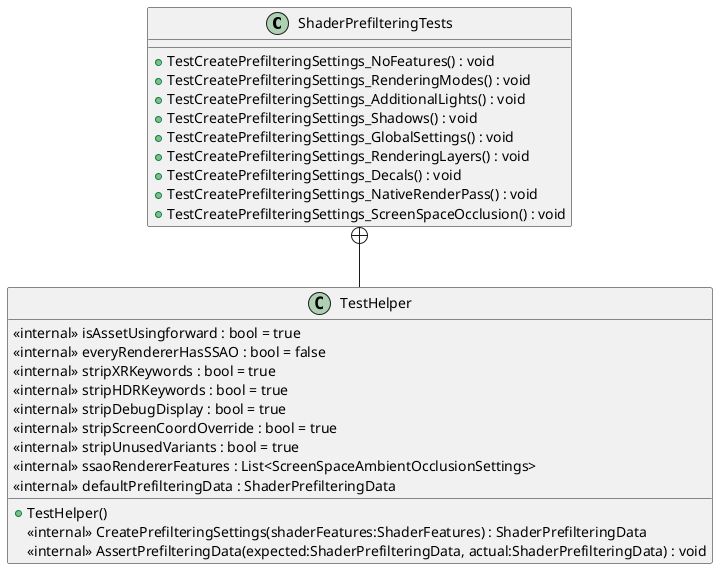 @startuml
class ShaderPrefilteringTests {
    + TestCreatePrefilteringSettings_NoFeatures() : void
    + TestCreatePrefilteringSettings_RenderingModes() : void
    + TestCreatePrefilteringSettings_AdditionalLights() : void
    + TestCreatePrefilteringSettings_Shadows() : void
    + TestCreatePrefilteringSettings_GlobalSettings() : void
    + TestCreatePrefilteringSettings_RenderingLayers() : void
    + TestCreatePrefilteringSettings_Decals() : void
    + TestCreatePrefilteringSettings_NativeRenderPass() : void
    + TestCreatePrefilteringSettings_ScreenSpaceOcclusion() : void
}
class TestHelper {
    <<internal>> isAssetUsingforward : bool = true
    <<internal>> everyRendererHasSSAO : bool = false
    <<internal>> stripXRKeywords : bool = true
    <<internal>> stripHDRKeywords : bool = true
    <<internal>> stripDebugDisplay : bool = true
    <<internal>> stripScreenCoordOverride : bool = true
    <<internal>> stripUnusedVariants : bool = true
    <<internal>> ssaoRendererFeatures : List<ScreenSpaceAmbientOcclusionSettings>
    <<internal>> defaultPrefilteringData : ShaderPrefilteringData
    + TestHelper()
    <<internal>> CreatePrefilteringSettings(shaderFeatures:ShaderFeatures) : ShaderPrefilteringData
    <<internal>> AssertPrefilteringData(expected:ShaderPrefilteringData, actual:ShaderPrefilteringData) : void
}
ShaderPrefilteringTests +-- TestHelper
@enduml
